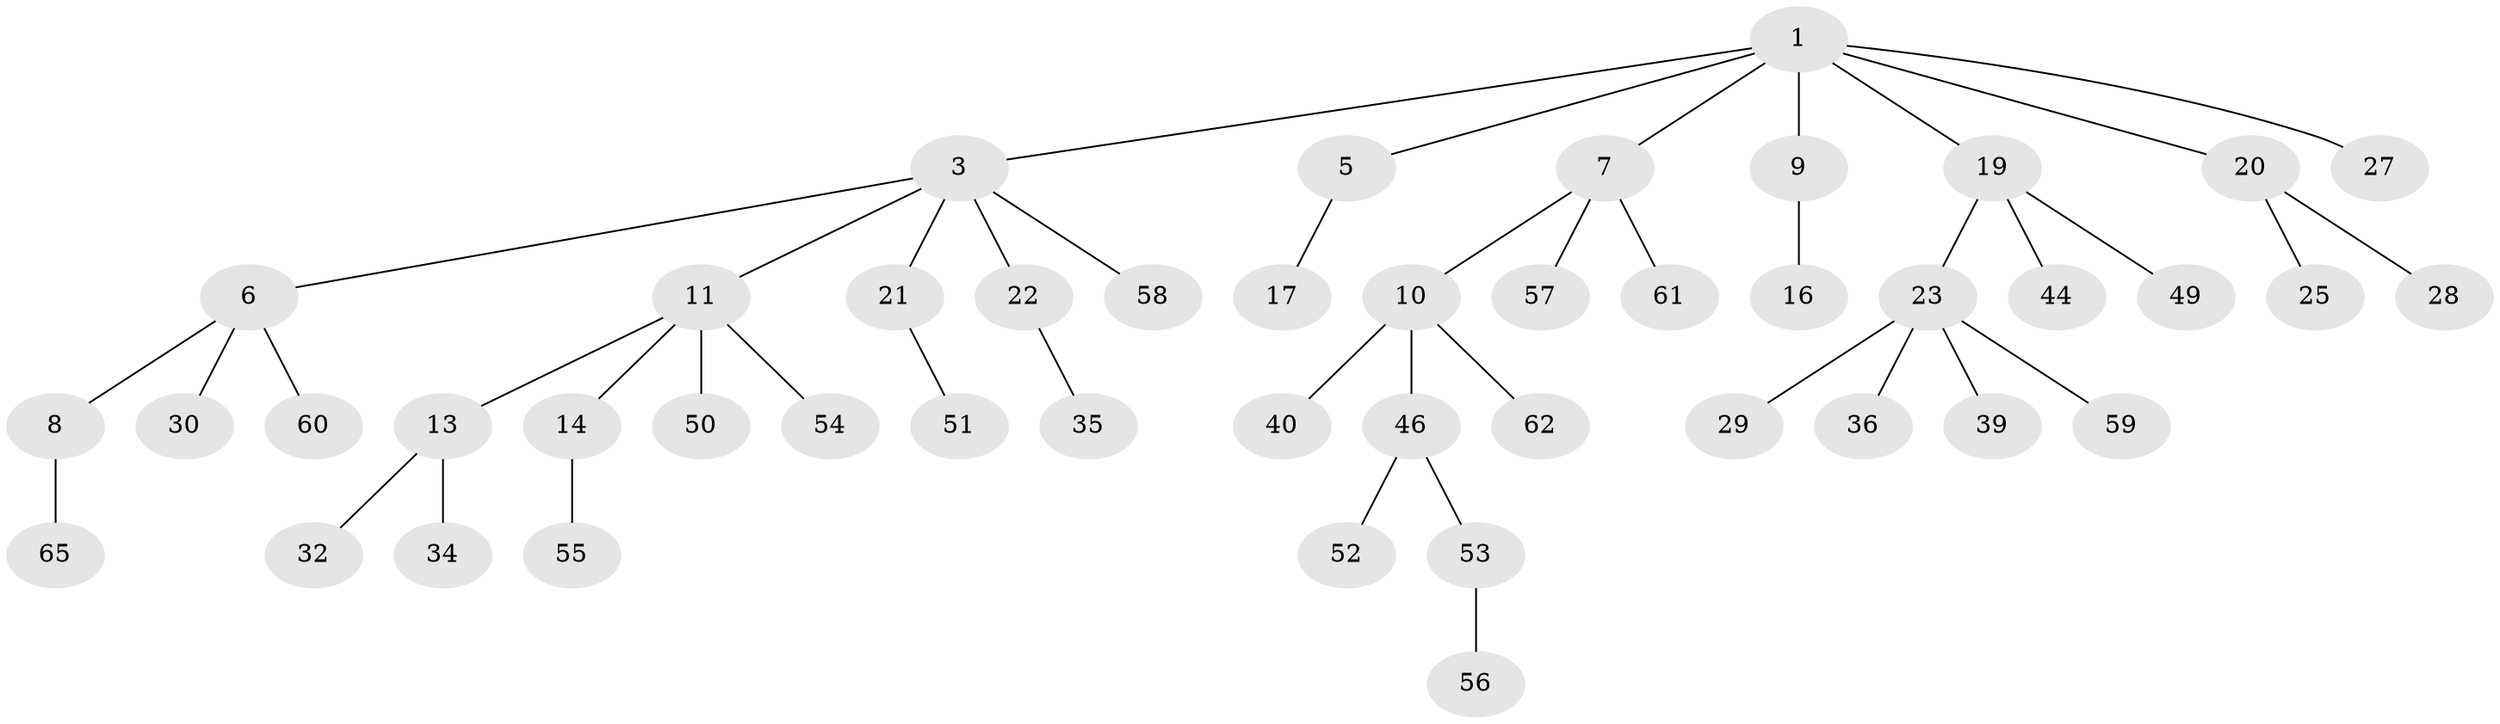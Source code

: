 // original degree distribution, {4: 0.08955223880597014, 5: 0.07462686567164178, 2: 0.19402985074626866, 3: 0.1044776119402985, 1: 0.5373134328358209}
// Generated by graph-tools (version 1.1) at 2025/19/03/04/25 18:19:08]
// undirected, 46 vertices, 45 edges
graph export_dot {
graph [start="1"]
  node [color=gray90,style=filled];
  1 [super="+2"];
  3 [super="+4+66+15"];
  5;
  6;
  7;
  8 [super="+45+12"];
  9;
  10;
  11 [super="+38"];
  13;
  14 [super="+43"];
  16;
  17;
  19;
  20;
  21 [super="+42"];
  22;
  23 [super="+24+48+26+31"];
  25;
  27;
  28;
  29 [super="+33+67"];
  30;
  32;
  34;
  35;
  36 [super="+63"];
  39;
  40;
  44;
  46;
  49;
  50 [super="+64"];
  51;
  52;
  53;
  54;
  55;
  56;
  57;
  58;
  59;
  60;
  61;
  62;
  65;
  1 -- 9;
  1 -- 19;
  1 -- 27;
  1 -- 3;
  1 -- 20;
  1 -- 5;
  1 -- 7;
  3 -- 6;
  3 -- 21;
  3 -- 22;
  3 -- 58;
  3 -- 11;
  5 -- 17;
  6 -- 8;
  6 -- 30;
  6 -- 60;
  7 -- 10;
  7 -- 57;
  7 -- 61;
  8 -- 65;
  9 -- 16;
  10 -- 40;
  10 -- 46;
  10 -- 62;
  11 -- 13;
  11 -- 14;
  11 -- 54;
  11 -- 50;
  13 -- 32;
  13 -- 34;
  14 -- 55;
  19 -- 23;
  19 -- 44;
  19 -- 49;
  20 -- 25;
  20 -- 28;
  21 -- 51;
  22 -- 35;
  23 -- 59;
  23 -- 36;
  23 -- 39;
  23 -- 29;
  46 -- 52;
  46 -- 53;
  53 -- 56;
}
